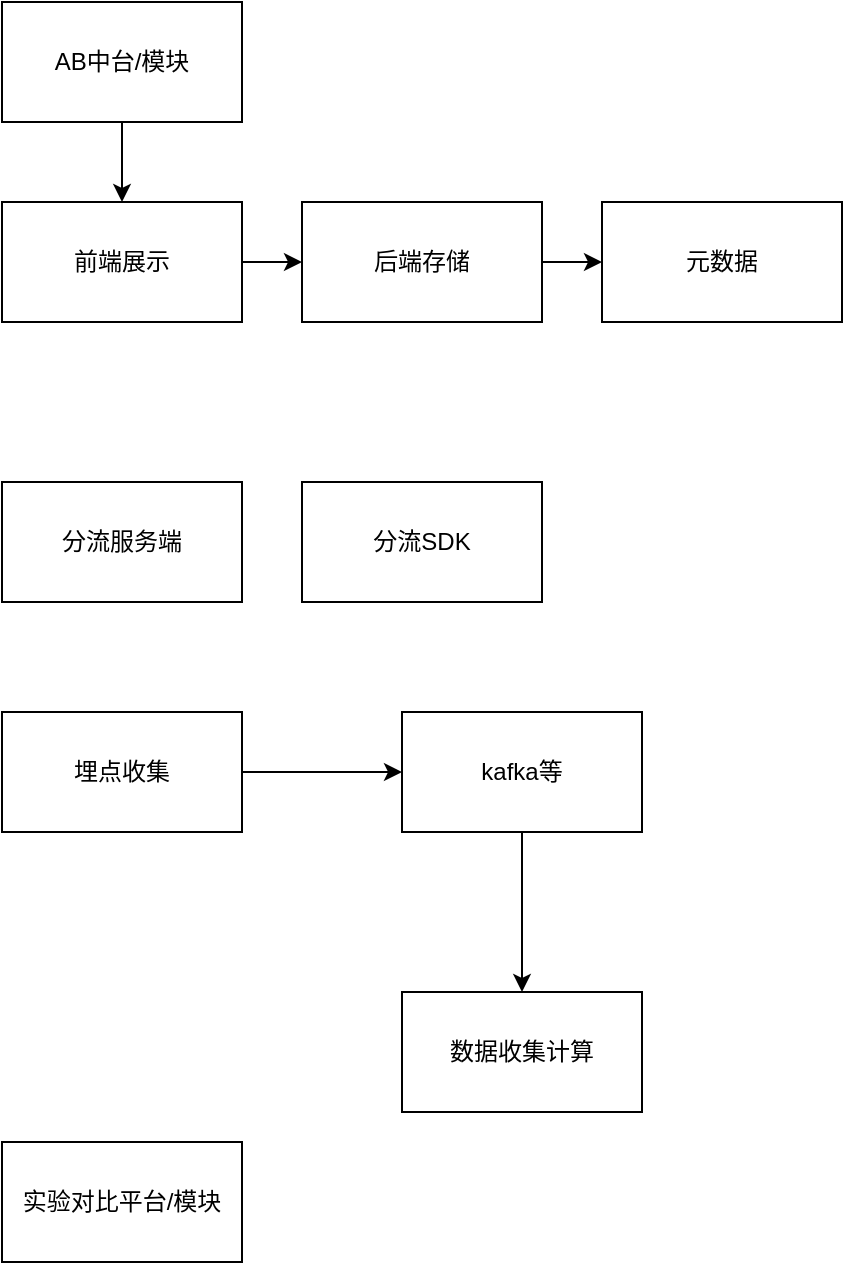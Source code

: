 <mxfile version="20.3.7" type="github">
  <diagram id="prtHgNgQTEPvFCAcTncT" name="Page-1">
    <mxGraphModel dx="1426" dy="716" grid="1" gridSize="10" guides="1" tooltips="1" connect="1" arrows="1" fold="1" page="1" pageScale="1" pageWidth="827" pageHeight="1169" math="0" shadow="0">
      <root>
        <mxCell id="0" />
        <mxCell id="1" parent="0" />
        <mxCell id="kVscoXAACdO5zklaHfyb-2" style="edgeStyle=orthogonalEdgeStyle;rounded=0;orthogonalLoop=1;jettySize=auto;html=1;exitX=0.5;exitY=1;exitDx=0;exitDy=0;" edge="1" parent="1" source="kVscoXAACdO5zklaHfyb-1">
          <mxGeometry relative="1" as="geometry">
            <mxPoint x="370" y="300" as="targetPoint" />
          </mxGeometry>
        </mxCell>
        <mxCell id="kVscoXAACdO5zklaHfyb-1" value="AB中台/模块" style="rounded=0;whiteSpace=wrap;html=1;" vertex="1" parent="1">
          <mxGeometry x="310" y="200" width="120" height="60" as="geometry" />
        </mxCell>
        <mxCell id="kVscoXAACdO5zklaHfyb-6" style="edgeStyle=orthogonalEdgeStyle;rounded=0;orthogonalLoop=1;jettySize=auto;html=1;exitX=1;exitY=0.5;exitDx=0;exitDy=0;entryX=0;entryY=0.5;entryDx=0;entryDy=0;" edge="1" parent="1" source="kVscoXAACdO5zklaHfyb-4" target="kVscoXAACdO5zklaHfyb-5">
          <mxGeometry relative="1" as="geometry" />
        </mxCell>
        <mxCell id="kVscoXAACdO5zklaHfyb-4" value="前端展示" style="rounded=0;whiteSpace=wrap;html=1;" vertex="1" parent="1">
          <mxGeometry x="310" y="300" width="120" height="60" as="geometry" />
        </mxCell>
        <mxCell id="kVscoXAACdO5zklaHfyb-7" style="edgeStyle=orthogonalEdgeStyle;rounded=0;orthogonalLoop=1;jettySize=auto;html=1;exitX=1;exitY=0.5;exitDx=0;exitDy=0;" edge="1" parent="1" source="kVscoXAACdO5zklaHfyb-5">
          <mxGeometry relative="1" as="geometry">
            <mxPoint x="610" y="330" as="targetPoint" />
          </mxGeometry>
        </mxCell>
        <mxCell id="kVscoXAACdO5zklaHfyb-5" value="后端存储" style="rounded=0;whiteSpace=wrap;html=1;" vertex="1" parent="1">
          <mxGeometry x="460" y="300" width="120" height="60" as="geometry" />
        </mxCell>
        <mxCell id="kVscoXAACdO5zklaHfyb-8" value="元数据" style="rounded=0;whiteSpace=wrap;html=1;" vertex="1" parent="1">
          <mxGeometry x="610" y="300" width="120" height="60" as="geometry" />
        </mxCell>
        <mxCell id="kVscoXAACdO5zklaHfyb-9" value="分流服务端" style="rounded=0;whiteSpace=wrap;html=1;" vertex="1" parent="1">
          <mxGeometry x="310" y="440" width="120" height="60" as="geometry" />
        </mxCell>
        <mxCell id="kVscoXAACdO5zklaHfyb-10" value="分流SDK" style="rounded=0;whiteSpace=wrap;html=1;" vertex="1" parent="1">
          <mxGeometry x="460" y="440" width="120" height="60" as="geometry" />
        </mxCell>
        <mxCell id="kVscoXAACdO5zklaHfyb-13" value="" style="edgeStyle=orthogonalEdgeStyle;rounded=0;orthogonalLoop=1;jettySize=auto;html=1;" edge="1" parent="1" source="kVscoXAACdO5zklaHfyb-11" target="kVscoXAACdO5zklaHfyb-12">
          <mxGeometry relative="1" as="geometry" />
        </mxCell>
        <mxCell id="kVscoXAACdO5zklaHfyb-11" value="埋点收集" style="rounded=0;whiteSpace=wrap;html=1;" vertex="1" parent="1">
          <mxGeometry x="310" y="555" width="120" height="60" as="geometry" />
        </mxCell>
        <mxCell id="kVscoXAACdO5zklaHfyb-15" value="" style="edgeStyle=orthogonalEdgeStyle;rounded=0;orthogonalLoop=1;jettySize=auto;html=1;" edge="1" parent="1" source="kVscoXAACdO5zklaHfyb-12" target="kVscoXAACdO5zklaHfyb-14">
          <mxGeometry relative="1" as="geometry" />
        </mxCell>
        <mxCell id="kVscoXAACdO5zklaHfyb-12" value="kafka等" style="rounded=0;whiteSpace=wrap;html=1;" vertex="1" parent="1">
          <mxGeometry x="510" y="555" width="120" height="60" as="geometry" />
        </mxCell>
        <mxCell id="kVscoXAACdO5zklaHfyb-14" value="数据收集计算" style="whiteSpace=wrap;html=1;rounded=0;" vertex="1" parent="1">
          <mxGeometry x="510" y="695" width="120" height="60" as="geometry" />
        </mxCell>
        <mxCell id="kVscoXAACdO5zklaHfyb-16" value="实验对比平台/模块" style="whiteSpace=wrap;html=1;rounded=0;" vertex="1" parent="1">
          <mxGeometry x="310" y="770" width="120" height="60" as="geometry" />
        </mxCell>
      </root>
    </mxGraphModel>
  </diagram>
</mxfile>
